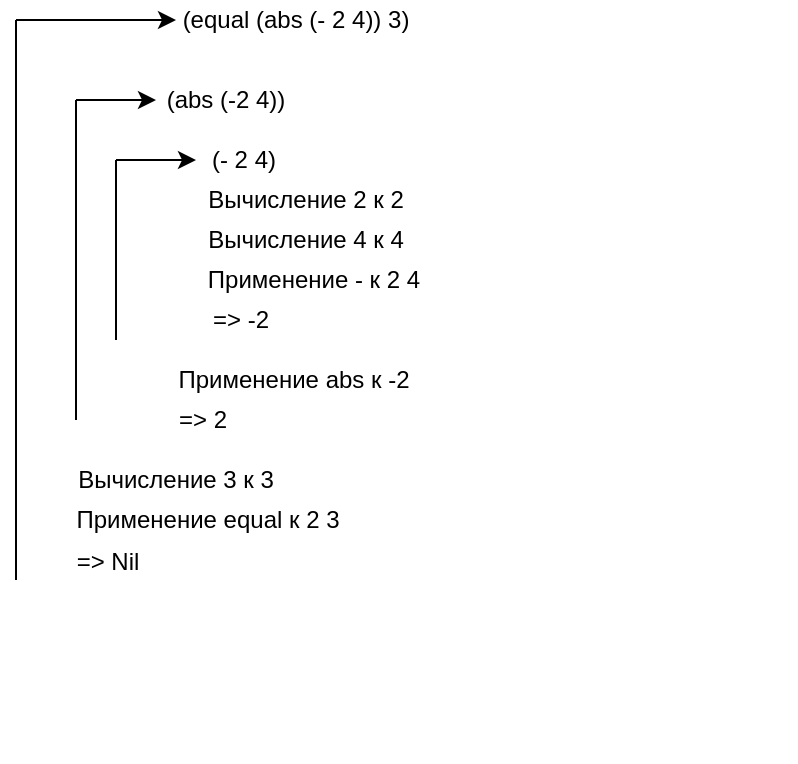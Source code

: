 <mxfile version="12.7.8" type="device"><diagram id="ZdomNy9IrLoDapWDNxTv" name="Page-1"><mxGraphModel dx="813" dy="407" grid="1" gridSize="10" guides="1" tooltips="1" connect="1" arrows="1" fold="1" page="1" pageScale="1" pageWidth="827" pageHeight="1169" math="0" shadow="0"><root><mxCell id="0"/><mxCell id="1" parent="0"/><mxCell id="QkE3BGOZjkNBrFbxDtLa-9" value="(equal (abs (- 2 4)) 3)" style="text;html=1;strokeColor=none;fillColor=none;align=center;verticalAlign=middle;whiteSpace=wrap;rounded=0;" vertex="1" parent="1"><mxGeometry x="400" y="110" width="120" height="20" as="geometry"/></mxCell><mxCell id="QkE3BGOZjkNBrFbxDtLa-11" value="" style="group" vertex="1" connectable="0" parent="1"><mxGeometry x="320" y="120" width="192.5" height="371" as="geometry"/></mxCell><mxCell id="QkE3BGOZjkNBrFbxDtLa-7" value="" style="endArrow=none;html=1;" edge="1" parent="QkE3BGOZjkNBrFbxDtLa-11"><mxGeometry width="50" height="50" relative="1" as="geometry"><mxPoint y="280" as="sourcePoint"/><mxPoint as="targetPoint"/></mxGeometry></mxCell><mxCell id="QkE3BGOZjkNBrFbxDtLa-8" value="" style="endArrow=classic;html=1;" edge="1" parent="QkE3BGOZjkNBrFbxDtLa-11"><mxGeometry width="50" height="50" relative="1" as="geometry"><mxPoint as="sourcePoint"/><mxPoint x="80" as="targetPoint"/></mxGeometry></mxCell><mxCell id="QkE3BGOZjkNBrFbxDtLa-52" value="=&amp;gt; 2" style="text;html=1;strokeColor=none;fillColor=none;align=center;verticalAlign=middle;whiteSpace=wrap;rounded=0;" vertex="1" parent="QkE3BGOZjkNBrFbxDtLa-11"><mxGeometry x="76" y="190" width="35" height="20" as="geometry"/></mxCell><mxCell id="QkE3BGOZjkNBrFbxDtLa-28" value="=&amp;gt; Nil" style="text;html=1;strokeColor=none;fillColor=none;align=center;verticalAlign=middle;whiteSpace=wrap;rounded=0;" vertex="1" parent="QkE3BGOZjkNBrFbxDtLa-11"><mxGeometry x="21.25" y="260" width="50" height="21" as="geometry"/></mxCell><mxCell id="QkE3BGOZjkNBrFbxDtLa-27" value="Применение equal к 2 3" style="text;html=1;strokeColor=none;fillColor=none;align=center;verticalAlign=middle;whiteSpace=wrap;rounded=0;" vertex="1" parent="QkE3BGOZjkNBrFbxDtLa-11"><mxGeometry x="21.25" y="240" width="150" height="20" as="geometry"/></mxCell><mxCell id="QkE3BGOZjkNBrFbxDtLa-35" value="Вычисление 3 к 3" style="text;html=1;strokeColor=none;fillColor=none;align=center;verticalAlign=middle;whiteSpace=wrap;rounded=0;" vertex="1" parent="QkE3BGOZjkNBrFbxDtLa-11"><mxGeometry x="30" y="220" width="100" height="20" as="geometry"/></mxCell><mxCell id="QkE3BGOZjkNBrFbxDtLa-15" value="" style="group" vertex="1" connectable="0" parent="1"><mxGeometry x="350" y="200" width="360" height="110" as="geometry"/></mxCell><mxCell id="QkE3BGOZjkNBrFbxDtLa-16" value="" style="endArrow=none;html=1;" edge="1" parent="QkE3BGOZjkNBrFbxDtLa-15"><mxGeometry width="50" height="50" relative="1" as="geometry"><mxPoint y="120" as="sourcePoint"/><mxPoint y="-40" as="targetPoint"/></mxGeometry></mxCell><mxCell id="QkE3BGOZjkNBrFbxDtLa-17" value="" style="endArrow=classic;html=1;" edge="1" parent="QkE3BGOZjkNBrFbxDtLa-15"><mxGeometry width="50" height="50" relative="1" as="geometry"><mxPoint y="-40" as="sourcePoint"/><mxPoint x="40" y="-40" as="targetPoint"/></mxGeometry></mxCell><mxCell id="QkE3BGOZjkNBrFbxDtLa-50" value="Применение - к 2 4" style="text;html=1;strokeColor=none;fillColor=none;align=center;verticalAlign=middle;whiteSpace=wrap;rounded=0;" vertex="1" parent="QkE3BGOZjkNBrFbxDtLa-15"><mxGeometry x="50" y="40" width="138" height="20" as="geometry"/></mxCell><mxCell id="QkE3BGOZjkNBrFbxDtLa-51" value="Применение abs к -2" style="text;html=1;strokeColor=none;fillColor=none;align=center;verticalAlign=middle;whiteSpace=wrap;rounded=0;" vertex="1" parent="QkE3BGOZjkNBrFbxDtLa-15"><mxGeometry x="40" y="90" width="138" height="20" as="geometry"/></mxCell><mxCell id="QkE3BGOZjkNBrFbxDtLa-19" value="(abs (-2 4))" style="text;html=1;strokeColor=none;fillColor=none;align=center;verticalAlign=middle;whiteSpace=wrap;rounded=0;" vertex="1" parent="1"><mxGeometry x="370" y="150" width="110" height="20" as="geometry"/></mxCell><mxCell id="QkE3BGOZjkNBrFbxDtLa-44" value="" style="endArrow=none;html=1;" edge="1" parent="1"><mxGeometry width="50" height="50" relative="1" as="geometry"><mxPoint x="370" y="280" as="sourcePoint"/><mxPoint x="370" y="190" as="targetPoint"/></mxGeometry></mxCell><mxCell id="QkE3BGOZjkNBrFbxDtLa-45" value="" style="endArrow=classic;html=1;" edge="1" parent="1"><mxGeometry width="50" height="50" relative="1" as="geometry"><mxPoint x="370" y="190" as="sourcePoint"/><mxPoint x="410" y="190" as="targetPoint"/></mxGeometry></mxCell><mxCell id="QkE3BGOZjkNBrFbxDtLa-46" value="=&amp;gt; -2" style="text;html=1;strokeColor=none;fillColor=none;align=center;verticalAlign=middle;whiteSpace=wrap;rounded=0;" vertex="1" parent="1"><mxGeometry x="415" y="260" width="35" height="20" as="geometry"/></mxCell><mxCell id="QkE3BGOZjkNBrFbxDtLa-47" value="Вычисление 4 к 4" style="text;html=1;strokeColor=none;fillColor=none;align=center;verticalAlign=middle;whiteSpace=wrap;rounded=0;" vertex="1" parent="1"><mxGeometry x="415" y="220" width="100" height="20" as="geometry"/></mxCell><mxCell id="QkE3BGOZjkNBrFbxDtLa-48" value="(- 2 4)" style="text;html=1;strokeColor=none;fillColor=none;align=center;verticalAlign=middle;whiteSpace=wrap;rounded=0;" vertex="1" parent="1"><mxGeometry x="379" y="180" width="110" height="20" as="geometry"/></mxCell><mxCell id="QkE3BGOZjkNBrFbxDtLa-49" value="Вычисление 2 к 2" style="text;html=1;strokeColor=none;fillColor=none;align=center;verticalAlign=middle;whiteSpace=wrap;rounded=0;" vertex="1" parent="1"><mxGeometry x="415" y="200" width="100" height="20" as="geometry"/></mxCell></root></mxGraphModel></diagram></mxfile>